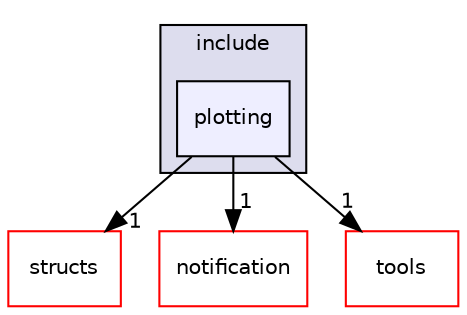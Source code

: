 digraph "plotting" {
  compound=true
  node [ fontsize="10", fontname="Helvetica"];
  edge [ labelfontsize="10", labelfontname="Helvetica"];
  subgraph clusterdir_1c51b57b18488e66171e7aa9285a5d98 {
    graph [ bgcolor="#ddddee", pencolor="black", label="include" fontname="Helvetica", fontsize="10", URL="dir_1c51b57b18488e66171e7aa9285a5d98.html"]
  dir_4632dbed3262b0ded0a0d423404e1b42 [shape=box, label="plotting", style="filled", fillcolor="#eeeeff", pencolor="black", URL="dir_4632dbed3262b0ded0a0d423404e1b42.html"];
  }
  dir_639930e6546076602fdb99daad4d48b4 [shape=box label="structs" fillcolor="white" style="filled" color="red" URL="dir_639930e6546076602fdb99daad4d48b4.html"];
  dir_7acf8b7ae8c4ffea2c3526657d8aa9e1 [shape=box label="notification" fillcolor="white" style="filled" color="red" URL="dir_7acf8b7ae8c4ffea2c3526657d8aa9e1.html"];
  dir_f0fdfbf866f75abaaae77c9c053e2c4e [shape=box label="tools" fillcolor="white" style="filled" color="red" URL="dir_f0fdfbf866f75abaaae77c9c053e2c4e.html"];
  dir_4632dbed3262b0ded0a0d423404e1b42->dir_639930e6546076602fdb99daad4d48b4 [headlabel="1", labeldistance=1.5 headhref="dir_000193_000080.html"];
  dir_4632dbed3262b0ded0a0d423404e1b42->dir_7acf8b7ae8c4ffea2c3526657d8aa9e1 [headlabel="1", labeldistance=1.5 headhref="dir_000193_000169.html"];
  dir_4632dbed3262b0ded0a0d423404e1b42->dir_f0fdfbf866f75abaaae77c9c053e2c4e [headlabel="1", labeldistance=1.5 headhref="dir_000193_000142.html"];
}
